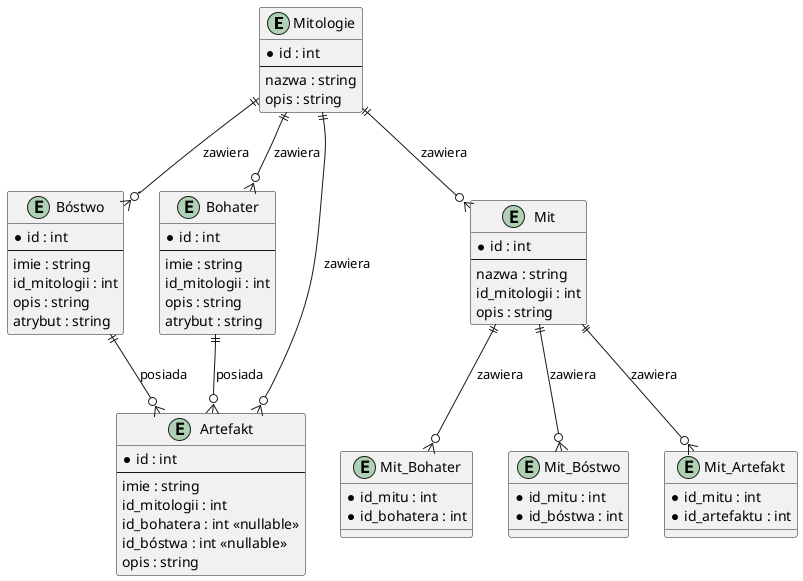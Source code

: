 
@startuml

entity "Mitologie" {
    * id : int
    --
    nazwa : string
    opis : string
}

entity "Bóstwo" {
    * id : int
    --
    imie : string
    id_mitologii : int
    opis : string
    atrybut : string
}

entity "Bohater" {
    * id : int
    --
    imie : string
    id_mitologii : int
    opis : string
    atrybut : string
}

entity "Artefakt" {
    * id : int
    --
    imie : string
    id_mitologii : int
    id_bohatera : int <<nullable>>
    id_bóstwa : int <<nullable>>
    opis : string
}

entity "Mit" {
    * id : int
    --
    nazwa : string
    id_mitologii : int
    opis : string
}

entity "Mit_Bohater" {
    * id_mitu : int
    * id_bohatera : int
}

entity "Mit_Bóstwo" {
    * id_mitu : int
    * id_bóstwa : int
}

entity "Mit_Artefakt" {
    * id_mitu : int
    * id_artefaktu : int
}

' Relacje
Mitologie ||--o{ Bóstwo : "zawiera"
Mitologie ||--o{ Bohater : "zawiera"
Mitologie ||--o{ Artefakt : "zawiera"
Mitologie ||--o{ Mit : "zawiera"
Mit ||--o{ Mit_Bohater : "zawiera"
Mit ||--o{ Mit_Bóstwo : "zawiera"
Mit ||--o{ Mit_Artefakt : "zawiera"
Bóstwo ||--o{ Artefakt : "posiada"
Bohater ||--o{ Artefakt : "posiada"

@enduml
